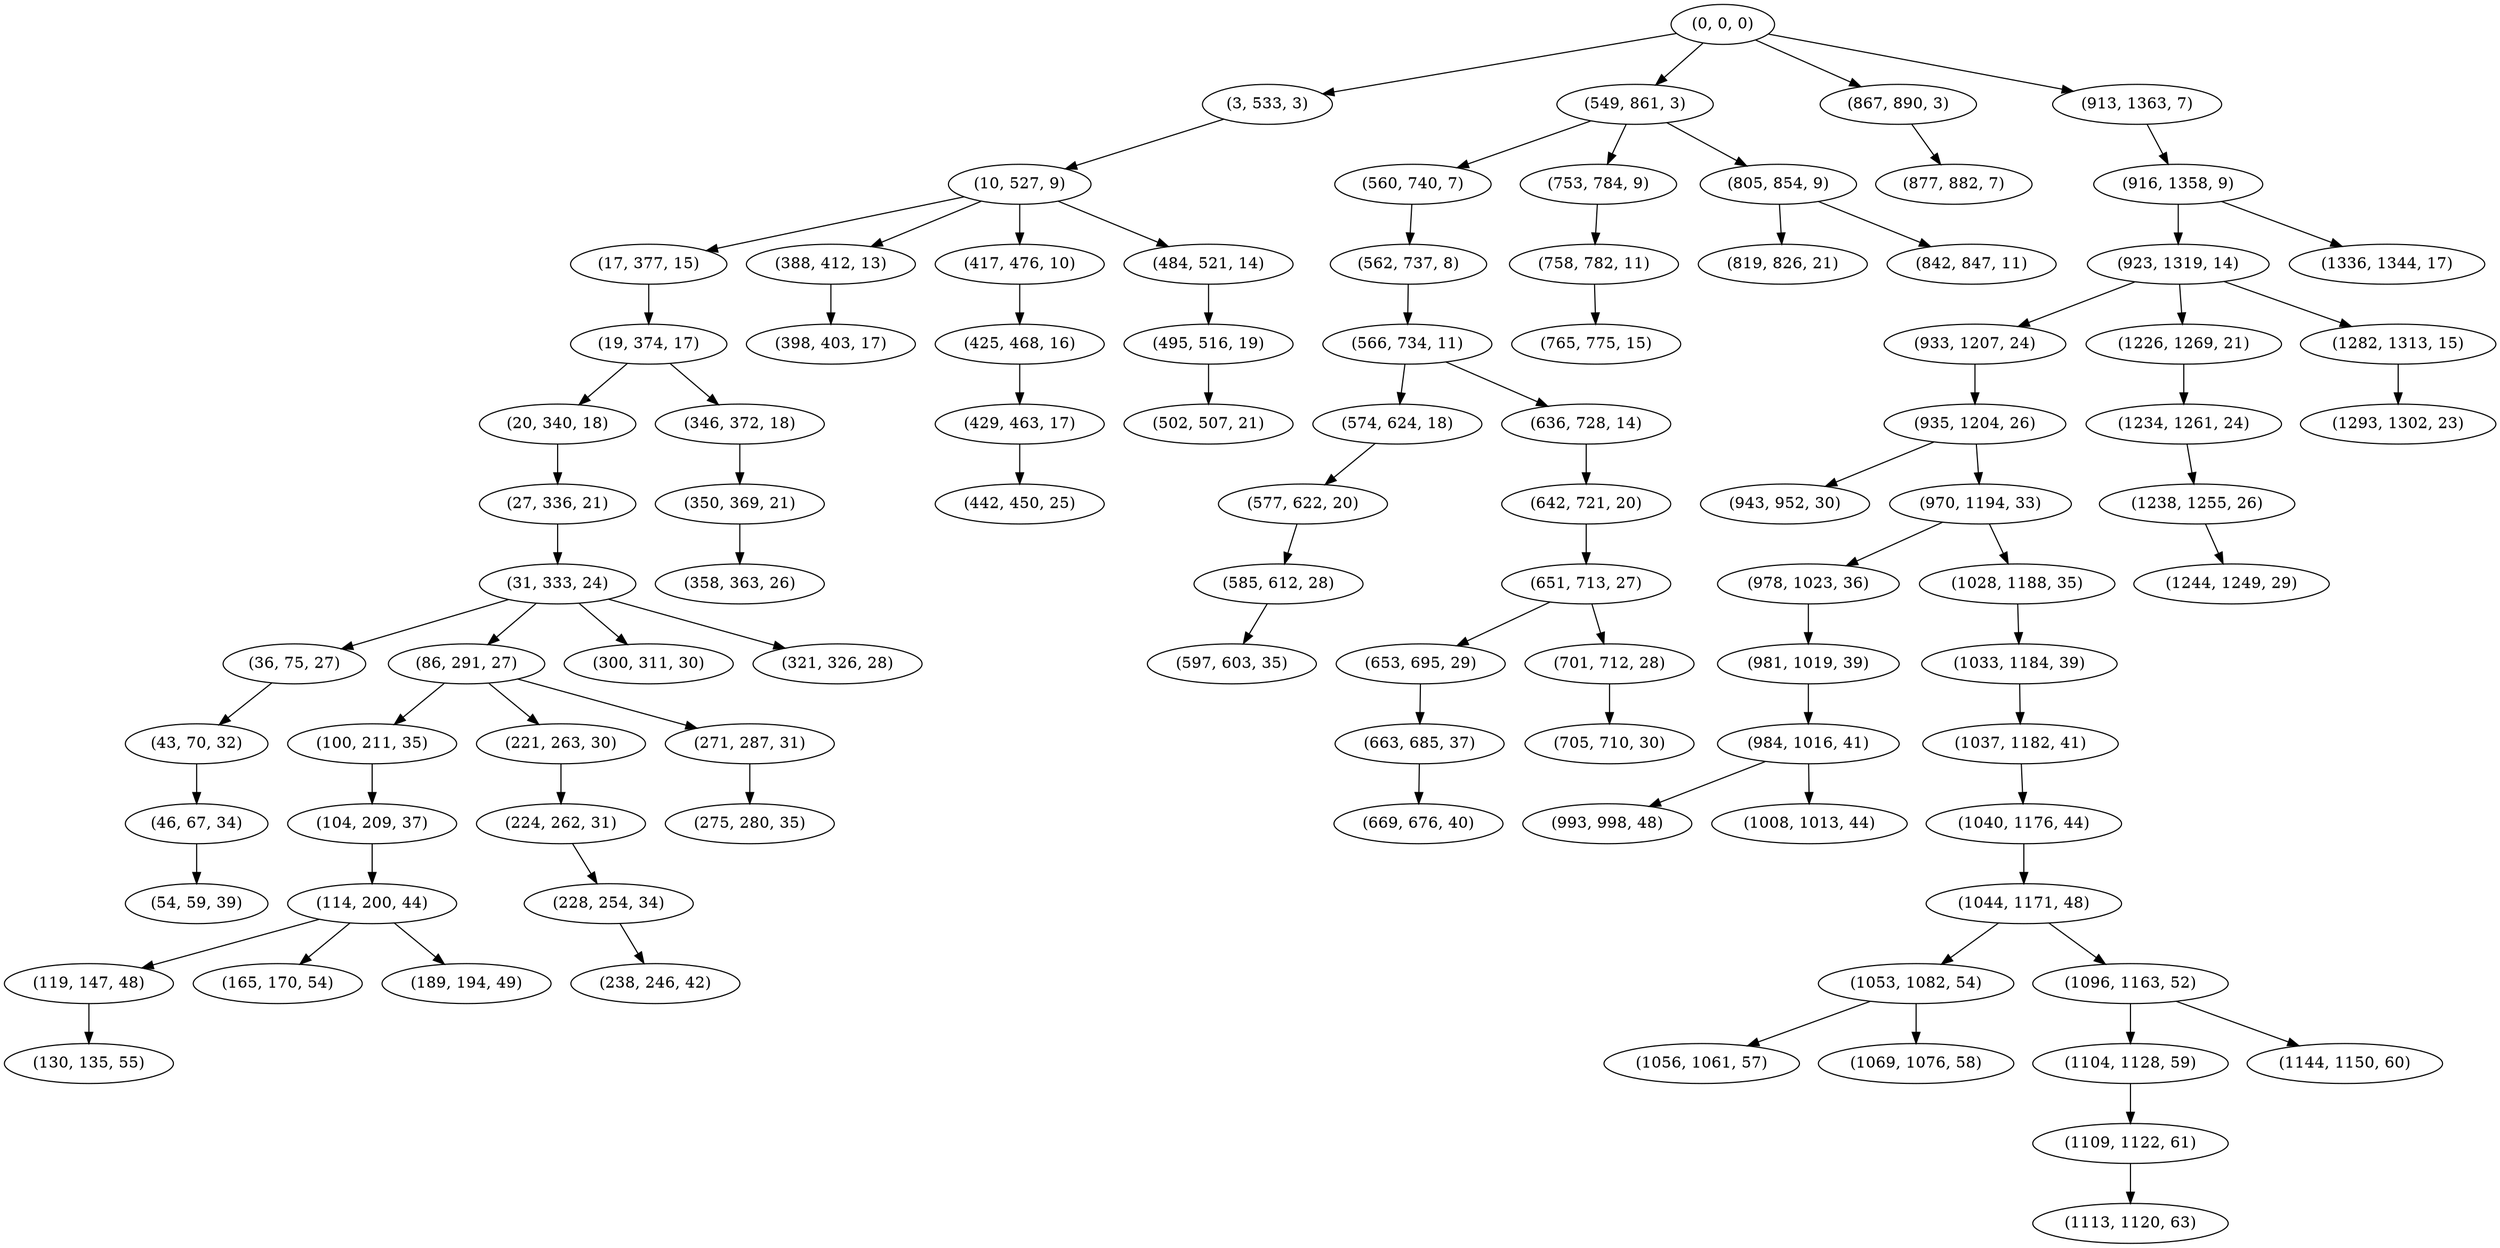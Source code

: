 digraph tree {
    "(0, 0, 0)";
    "(3, 533, 3)";
    "(10, 527, 9)";
    "(17, 377, 15)";
    "(19, 374, 17)";
    "(20, 340, 18)";
    "(27, 336, 21)";
    "(31, 333, 24)";
    "(36, 75, 27)";
    "(43, 70, 32)";
    "(46, 67, 34)";
    "(54, 59, 39)";
    "(86, 291, 27)";
    "(100, 211, 35)";
    "(104, 209, 37)";
    "(114, 200, 44)";
    "(119, 147, 48)";
    "(130, 135, 55)";
    "(165, 170, 54)";
    "(189, 194, 49)";
    "(221, 263, 30)";
    "(224, 262, 31)";
    "(228, 254, 34)";
    "(238, 246, 42)";
    "(271, 287, 31)";
    "(275, 280, 35)";
    "(300, 311, 30)";
    "(321, 326, 28)";
    "(346, 372, 18)";
    "(350, 369, 21)";
    "(358, 363, 26)";
    "(388, 412, 13)";
    "(398, 403, 17)";
    "(417, 476, 10)";
    "(425, 468, 16)";
    "(429, 463, 17)";
    "(442, 450, 25)";
    "(484, 521, 14)";
    "(495, 516, 19)";
    "(502, 507, 21)";
    "(549, 861, 3)";
    "(560, 740, 7)";
    "(562, 737, 8)";
    "(566, 734, 11)";
    "(574, 624, 18)";
    "(577, 622, 20)";
    "(585, 612, 28)";
    "(597, 603, 35)";
    "(636, 728, 14)";
    "(642, 721, 20)";
    "(651, 713, 27)";
    "(653, 695, 29)";
    "(663, 685, 37)";
    "(669, 676, 40)";
    "(701, 712, 28)";
    "(705, 710, 30)";
    "(753, 784, 9)";
    "(758, 782, 11)";
    "(765, 775, 15)";
    "(805, 854, 9)";
    "(819, 826, 21)";
    "(842, 847, 11)";
    "(867, 890, 3)";
    "(877, 882, 7)";
    "(913, 1363, 7)";
    "(916, 1358, 9)";
    "(923, 1319, 14)";
    "(933, 1207, 24)";
    "(935, 1204, 26)";
    "(943, 952, 30)";
    "(970, 1194, 33)";
    "(978, 1023, 36)";
    "(981, 1019, 39)";
    "(984, 1016, 41)";
    "(993, 998, 48)";
    "(1008, 1013, 44)";
    "(1028, 1188, 35)";
    "(1033, 1184, 39)";
    "(1037, 1182, 41)";
    "(1040, 1176, 44)";
    "(1044, 1171, 48)";
    "(1053, 1082, 54)";
    "(1056, 1061, 57)";
    "(1069, 1076, 58)";
    "(1096, 1163, 52)";
    "(1104, 1128, 59)";
    "(1109, 1122, 61)";
    "(1113, 1120, 63)";
    "(1144, 1150, 60)";
    "(1226, 1269, 21)";
    "(1234, 1261, 24)";
    "(1238, 1255, 26)";
    "(1244, 1249, 29)";
    "(1282, 1313, 15)";
    "(1293, 1302, 23)";
    "(1336, 1344, 17)";
    "(0, 0, 0)" -> "(3, 533, 3)";
    "(0, 0, 0)" -> "(549, 861, 3)";
    "(0, 0, 0)" -> "(867, 890, 3)";
    "(0, 0, 0)" -> "(913, 1363, 7)";
    "(3, 533, 3)" -> "(10, 527, 9)";
    "(10, 527, 9)" -> "(17, 377, 15)";
    "(10, 527, 9)" -> "(388, 412, 13)";
    "(10, 527, 9)" -> "(417, 476, 10)";
    "(10, 527, 9)" -> "(484, 521, 14)";
    "(17, 377, 15)" -> "(19, 374, 17)";
    "(19, 374, 17)" -> "(20, 340, 18)";
    "(19, 374, 17)" -> "(346, 372, 18)";
    "(20, 340, 18)" -> "(27, 336, 21)";
    "(27, 336, 21)" -> "(31, 333, 24)";
    "(31, 333, 24)" -> "(36, 75, 27)";
    "(31, 333, 24)" -> "(86, 291, 27)";
    "(31, 333, 24)" -> "(300, 311, 30)";
    "(31, 333, 24)" -> "(321, 326, 28)";
    "(36, 75, 27)" -> "(43, 70, 32)";
    "(43, 70, 32)" -> "(46, 67, 34)";
    "(46, 67, 34)" -> "(54, 59, 39)";
    "(86, 291, 27)" -> "(100, 211, 35)";
    "(86, 291, 27)" -> "(221, 263, 30)";
    "(86, 291, 27)" -> "(271, 287, 31)";
    "(100, 211, 35)" -> "(104, 209, 37)";
    "(104, 209, 37)" -> "(114, 200, 44)";
    "(114, 200, 44)" -> "(119, 147, 48)";
    "(114, 200, 44)" -> "(165, 170, 54)";
    "(114, 200, 44)" -> "(189, 194, 49)";
    "(119, 147, 48)" -> "(130, 135, 55)";
    "(221, 263, 30)" -> "(224, 262, 31)";
    "(224, 262, 31)" -> "(228, 254, 34)";
    "(228, 254, 34)" -> "(238, 246, 42)";
    "(271, 287, 31)" -> "(275, 280, 35)";
    "(346, 372, 18)" -> "(350, 369, 21)";
    "(350, 369, 21)" -> "(358, 363, 26)";
    "(388, 412, 13)" -> "(398, 403, 17)";
    "(417, 476, 10)" -> "(425, 468, 16)";
    "(425, 468, 16)" -> "(429, 463, 17)";
    "(429, 463, 17)" -> "(442, 450, 25)";
    "(484, 521, 14)" -> "(495, 516, 19)";
    "(495, 516, 19)" -> "(502, 507, 21)";
    "(549, 861, 3)" -> "(560, 740, 7)";
    "(549, 861, 3)" -> "(753, 784, 9)";
    "(549, 861, 3)" -> "(805, 854, 9)";
    "(560, 740, 7)" -> "(562, 737, 8)";
    "(562, 737, 8)" -> "(566, 734, 11)";
    "(566, 734, 11)" -> "(574, 624, 18)";
    "(566, 734, 11)" -> "(636, 728, 14)";
    "(574, 624, 18)" -> "(577, 622, 20)";
    "(577, 622, 20)" -> "(585, 612, 28)";
    "(585, 612, 28)" -> "(597, 603, 35)";
    "(636, 728, 14)" -> "(642, 721, 20)";
    "(642, 721, 20)" -> "(651, 713, 27)";
    "(651, 713, 27)" -> "(653, 695, 29)";
    "(651, 713, 27)" -> "(701, 712, 28)";
    "(653, 695, 29)" -> "(663, 685, 37)";
    "(663, 685, 37)" -> "(669, 676, 40)";
    "(701, 712, 28)" -> "(705, 710, 30)";
    "(753, 784, 9)" -> "(758, 782, 11)";
    "(758, 782, 11)" -> "(765, 775, 15)";
    "(805, 854, 9)" -> "(819, 826, 21)";
    "(805, 854, 9)" -> "(842, 847, 11)";
    "(867, 890, 3)" -> "(877, 882, 7)";
    "(913, 1363, 7)" -> "(916, 1358, 9)";
    "(916, 1358, 9)" -> "(923, 1319, 14)";
    "(916, 1358, 9)" -> "(1336, 1344, 17)";
    "(923, 1319, 14)" -> "(933, 1207, 24)";
    "(923, 1319, 14)" -> "(1226, 1269, 21)";
    "(923, 1319, 14)" -> "(1282, 1313, 15)";
    "(933, 1207, 24)" -> "(935, 1204, 26)";
    "(935, 1204, 26)" -> "(943, 952, 30)";
    "(935, 1204, 26)" -> "(970, 1194, 33)";
    "(970, 1194, 33)" -> "(978, 1023, 36)";
    "(970, 1194, 33)" -> "(1028, 1188, 35)";
    "(978, 1023, 36)" -> "(981, 1019, 39)";
    "(981, 1019, 39)" -> "(984, 1016, 41)";
    "(984, 1016, 41)" -> "(993, 998, 48)";
    "(984, 1016, 41)" -> "(1008, 1013, 44)";
    "(1028, 1188, 35)" -> "(1033, 1184, 39)";
    "(1033, 1184, 39)" -> "(1037, 1182, 41)";
    "(1037, 1182, 41)" -> "(1040, 1176, 44)";
    "(1040, 1176, 44)" -> "(1044, 1171, 48)";
    "(1044, 1171, 48)" -> "(1053, 1082, 54)";
    "(1044, 1171, 48)" -> "(1096, 1163, 52)";
    "(1053, 1082, 54)" -> "(1056, 1061, 57)";
    "(1053, 1082, 54)" -> "(1069, 1076, 58)";
    "(1096, 1163, 52)" -> "(1104, 1128, 59)";
    "(1096, 1163, 52)" -> "(1144, 1150, 60)";
    "(1104, 1128, 59)" -> "(1109, 1122, 61)";
    "(1109, 1122, 61)" -> "(1113, 1120, 63)";
    "(1226, 1269, 21)" -> "(1234, 1261, 24)";
    "(1234, 1261, 24)" -> "(1238, 1255, 26)";
    "(1238, 1255, 26)" -> "(1244, 1249, 29)";
    "(1282, 1313, 15)" -> "(1293, 1302, 23)";
}
